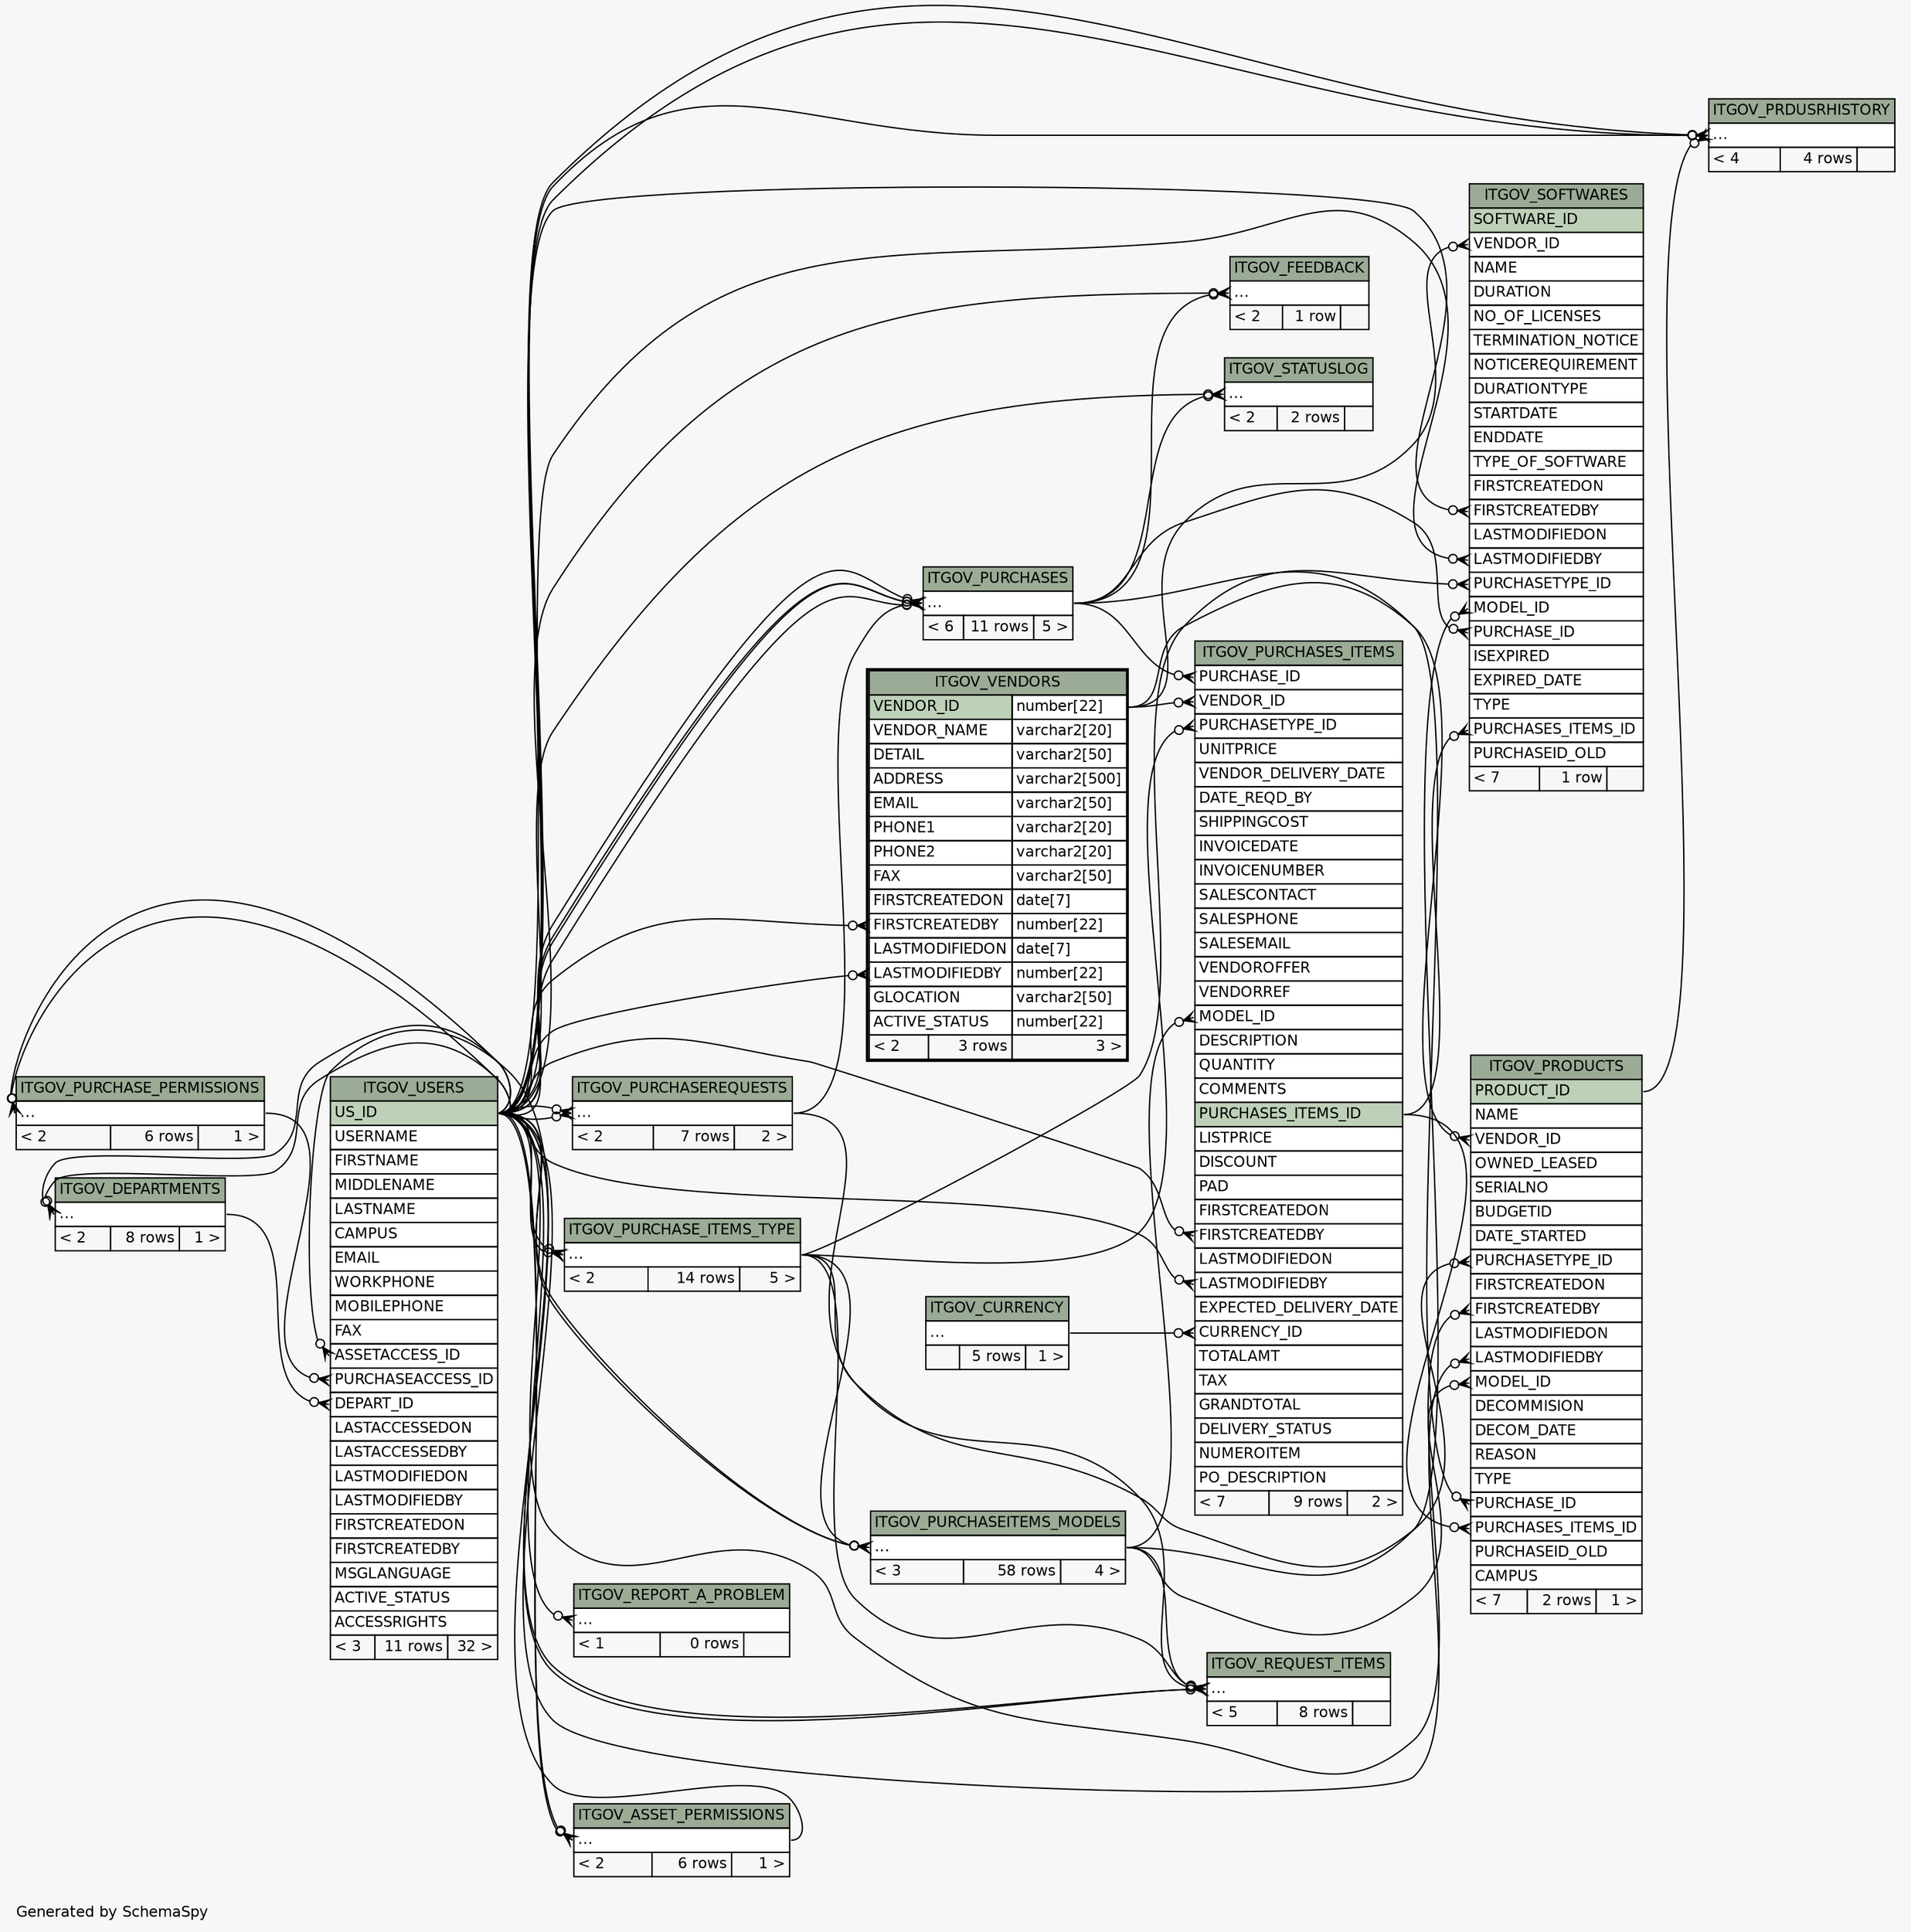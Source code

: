 // dot 2.28.0 on Windows 7 6.1
// SchemaSpy rev 590
digraph "twoDegreesRelationshipsDiagram" {
  graph [
    rankdir="RL"
    bgcolor="#f7f7f7"
    label="\nGenerated by SchemaSpy"
    labeljust="l"
    nodesep="0.18"
    ranksep="0.46"
    fontname="Helvetica"
    fontsize="11"
  ];
  node [
    fontname="Helvetica"
    fontsize="11"
    shape="plaintext"
  ];
  edge [
    arrowsize="0.8"
  ];
  "ITGOV_ASSET_PERMISSIONS":"elipses":w -> "ITGOV_USERS":"US_ID":e [arrowhead=none dir=back arrowtail=crowodot];
  "ITGOV_ASSET_PERMISSIONS":"elipses":w -> "ITGOV_USERS":"US_ID":e [arrowhead=none dir=back arrowtail=crowodot];
  "ITGOV_DEPARTMENTS":"elipses":w -> "ITGOV_USERS":"US_ID":e [arrowhead=none dir=back arrowtail=crowodot];
  "ITGOV_DEPARTMENTS":"elipses":w -> "ITGOV_USERS":"US_ID":e [arrowhead=none dir=back arrowtail=crowodot];
  "ITGOV_FEEDBACK":"elipses":w -> "ITGOV_PURCHASES":"elipses":e [arrowhead=none dir=back arrowtail=crowodot];
  "ITGOV_FEEDBACK":"elipses":w -> "ITGOV_USERS":"US_ID":e [arrowhead=none dir=back arrowtail=crowodot];
  "ITGOV_PRDUSRHISTORY":"elipses":w -> "ITGOV_USERS":"US_ID":e [arrowhead=none dir=back arrowtail=crowodot];
  "ITGOV_PRDUSRHISTORY":"elipses":w -> "ITGOV_USERS":"US_ID":e [arrowhead=none dir=back arrowtail=crowodot];
  "ITGOV_PRDUSRHISTORY":"elipses":w -> "ITGOV_PRODUCTS":"PRODUCT_ID":e [arrowhead=none dir=back arrowtail=crowodot];
  "ITGOV_PRDUSRHISTORY":"elipses":w -> "ITGOV_USERS":"US_ID":e [arrowhead=none dir=back arrowtail=crowodot];
  "ITGOV_PRODUCTS":"FIRSTCREATEDBY":w -> "ITGOV_USERS":"US_ID":e [arrowhead=none dir=back arrowtail=crowodot];
  "ITGOV_PRODUCTS":"LASTMODIFIEDBY":w -> "ITGOV_USERS":"US_ID":e [arrowhead=none dir=back arrowtail=crowodot];
  "ITGOV_PRODUCTS":"MODEL_ID":w -> "ITGOV_PURCHASEITEMS_MODELS":"elipses":e [arrowhead=none dir=back arrowtail=crowodot];
  "ITGOV_PRODUCTS":"PURCHASE_ID":w -> "ITGOV_PURCHASES":"elipses":e [arrowhead=none dir=back arrowtail=crowodot];
  "ITGOV_PRODUCTS":"PURCHASES_ITEMS_ID":w -> "ITGOV_PURCHASES_ITEMS":"PURCHASES_ITEMS_ID":e [arrowhead=none dir=back arrowtail=crowodot];
  "ITGOV_PRODUCTS":"PURCHASETYPE_ID":w -> "ITGOV_PURCHASE_ITEMS_TYPE":"elipses":e [arrowhead=none dir=back arrowtail=crowodot];
  "ITGOV_PRODUCTS":"VENDOR_ID":w -> "ITGOV_VENDORS":"VENDOR_ID.type":e [arrowhead=none dir=back arrowtail=crowodot];
  "ITGOV_PURCHASE_ITEMS_TYPE":"elipses":w -> "ITGOV_USERS":"US_ID":e [arrowhead=none dir=back arrowtail=crowodot];
  "ITGOV_PURCHASE_ITEMS_TYPE":"elipses":w -> "ITGOV_USERS":"US_ID":e [arrowhead=none dir=back arrowtail=crowodot];
  "ITGOV_PURCHASE_PERMISSIONS":"elipses":w -> "ITGOV_USERS":"US_ID":e [arrowhead=none dir=back arrowtail=crowodot];
  "ITGOV_PURCHASE_PERMISSIONS":"elipses":w -> "ITGOV_USERS":"US_ID":e [arrowhead=none dir=back arrowtail=crowodot];
  "ITGOV_PURCHASEITEMS_MODELS":"elipses":w -> "ITGOV_USERS":"US_ID":e [arrowhead=none dir=back arrowtail=crowodot];
  "ITGOV_PURCHASEITEMS_MODELS":"elipses":w -> "ITGOV_USERS":"US_ID":e [arrowhead=none dir=back arrowtail=crowodot];
  "ITGOV_PURCHASEITEMS_MODELS":"elipses":w -> "ITGOV_PURCHASE_ITEMS_TYPE":"elipses":e [arrowhead=none dir=back arrowtail=crowodot];
  "ITGOV_PURCHASEREQUESTS":"elipses":w -> "ITGOV_USERS":"US_ID":e [arrowhead=none dir=back arrowtail=crowodot];
  "ITGOV_PURCHASEREQUESTS":"elipses":w -> "ITGOV_USERS":"US_ID":e [arrowhead=none dir=back arrowtail=crowodot];
  "ITGOV_PURCHASES":"elipses":w -> "ITGOV_USERS":"US_ID":e [arrowhead=none dir=back arrowtail=crowodot];
  "ITGOV_PURCHASES":"elipses":w -> "ITGOV_USERS":"US_ID":e [arrowhead=none dir=back arrowtail=crowodot];
  "ITGOV_PURCHASES":"elipses":w -> "ITGOV_USERS":"US_ID":e [arrowhead=none dir=back arrowtail=crowodot];
  "ITGOV_PURCHASES":"elipses":w -> "ITGOV_PURCHASEREQUESTS":"elipses":e [arrowhead=none dir=back arrowtail=crowodot];
  "ITGOV_PURCHASES":"elipses":w -> "ITGOV_USERS":"US_ID":e [arrowhead=none dir=back arrowtail=crowodot];
  "ITGOV_PURCHASES_ITEMS":"CURRENCY_ID":w -> "ITGOV_CURRENCY":"elipses":e [arrowhead=none dir=back arrowtail=crowodot];
  "ITGOV_PURCHASES_ITEMS":"FIRSTCREATEDBY":w -> "ITGOV_USERS":"US_ID":e [arrowhead=none dir=back arrowtail=crowodot];
  "ITGOV_PURCHASES_ITEMS":"LASTMODIFIEDBY":w -> "ITGOV_USERS":"US_ID":e [arrowhead=none dir=back arrowtail=crowodot];
  "ITGOV_PURCHASES_ITEMS":"MODEL_ID":w -> "ITGOV_PURCHASEITEMS_MODELS":"elipses":e [arrowhead=none dir=back arrowtail=crowodot];
  "ITGOV_PURCHASES_ITEMS":"PURCHASE_ID":w -> "ITGOV_PURCHASES":"elipses":e [arrowhead=none dir=back arrowtail=crowodot];
  "ITGOV_PURCHASES_ITEMS":"PURCHASETYPE_ID":w -> "ITGOV_PURCHASE_ITEMS_TYPE":"elipses":e [arrowhead=none dir=back arrowtail=crowodot];
  "ITGOV_PURCHASES_ITEMS":"VENDOR_ID":w -> "ITGOV_VENDORS":"VENDOR_ID.type":e [arrowhead=none dir=back arrowtail=crowodot];
  "ITGOV_REPORT_A_PROBLEM":"elipses":w -> "ITGOV_USERS":"US_ID":e [arrowhead=none dir=back arrowtail=crowodot];
  "ITGOV_REQUEST_ITEMS":"elipses":w -> "ITGOV_USERS":"US_ID":e [arrowhead=none dir=back arrowtail=crowodot];
  "ITGOV_REQUEST_ITEMS":"elipses":w -> "ITGOV_USERS":"US_ID":e [arrowhead=none dir=back arrowtail=crowodot];
  "ITGOV_REQUEST_ITEMS":"elipses":w -> "ITGOV_PURCHASEITEMS_MODELS":"elipses":e [arrowhead=none dir=back arrowtail=crowodot];
  "ITGOV_REQUEST_ITEMS":"elipses":w -> "ITGOV_PURCHASE_ITEMS_TYPE":"elipses":e [arrowhead=none dir=back arrowtail=crowodot];
  "ITGOV_REQUEST_ITEMS":"elipses":w -> "ITGOV_PURCHASEREQUESTS":"elipses":e [arrowhead=none dir=back arrowtail=crowodot];
  "ITGOV_SOFTWARES":"FIRSTCREATEDBY":w -> "ITGOV_USERS":"US_ID":e [arrowhead=none dir=back arrowtail=crowodot];
  "ITGOV_SOFTWARES":"LASTMODIFIEDBY":w -> "ITGOV_USERS":"US_ID":e [arrowhead=none dir=back arrowtail=crowodot];
  "ITGOV_SOFTWARES":"MODEL_ID":w -> "ITGOV_PURCHASEITEMS_MODELS":"elipses":e [arrowhead=none dir=back arrowtail=crowodot];
  "ITGOV_SOFTWARES":"PURCHASE_ID":w -> "ITGOV_PURCHASES":"elipses":e [arrowhead=none dir=back arrowtail=crowodot];
  "ITGOV_SOFTWARES":"PURCHASES_ITEMS_ID":w -> "ITGOV_PURCHASES_ITEMS":"PURCHASES_ITEMS_ID":e [arrowhead=none dir=back arrowtail=crowodot];
  "ITGOV_SOFTWARES":"PURCHASETYPE_ID":w -> "ITGOV_PURCHASE_ITEMS_TYPE":"elipses":e [arrowhead=none dir=back arrowtail=crowodot];
  "ITGOV_SOFTWARES":"VENDOR_ID":w -> "ITGOV_VENDORS":"VENDOR_ID.type":e [arrowhead=none dir=back arrowtail=crowodot];
  "ITGOV_STATUSLOG":"elipses":w -> "ITGOV_USERS":"US_ID":e [arrowhead=none dir=back arrowtail=crowodot];
  "ITGOV_STATUSLOG":"elipses":w -> "ITGOV_PURCHASES":"elipses":e [arrowhead=none dir=back arrowtail=crowodot];
  "ITGOV_USERS":"ASSETACCESS_ID":w -> "ITGOV_ASSET_PERMISSIONS":"elipses":e [arrowhead=none dir=back arrowtail=crowodot];
  "ITGOV_USERS":"DEPART_ID":w -> "ITGOV_DEPARTMENTS":"elipses":e [arrowhead=none dir=back arrowtail=crowodot];
  "ITGOV_USERS":"PURCHASEACCESS_ID":w -> "ITGOV_PURCHASE_PERMISSIONS":"elipses":e [arrowhead=none dir=back arrowtail=crowodot];
  "ITGOV_VENDORS":"FIRSTCREATEDBY":w -> "ITGOV_USERS":"US_ID":e [arrowhead=none dir=back arrowtail=crowodot];
  "ITGOV_VENDORS":"LASTMODIFIEDBY":w -> "ITGOV_USERS":"US_ID":e [arrowhead=none dir=back arrowtail=crowodot];
  "ITGOV_ASSET_PERMISSIONS" [
    label=<
    <TABLE BORDER="0" CELLBORDER="1" CELLSPACING="0" BGCOLOR="#ffffff">
      <TR><TD COLSPAN="3" BGCOLOR="#9bab96" ALIGN="CENTER">ITGOV_ASSET_PERMISSIONS</TD></TR>
      <TR><TD PORT="elipses" COLSPAN="3" ALIGN="LEFT">...</TD></TR>
      <TR><TD ALIGN="LEFT" BGCOLOR="#f7f7f7">&lt; 2</TD><TD ALIGN="RIGHT" BGCOLOR="#f7f7f7">6 rows</TD><TD ALIGN="RIGHT" BGCOLOR="#f7f7f7">1 &gt;</TD></TR>
    </TABLE>>
    URL="ITGOV_ASSET_PERMISSIONS.html"
    tooltip="ITGOV_ASSET_PERMISSIONS"
  ];
  "ITGOV_CURRENCY" [
    label=<
    <TABLE BORDER="0" CELLBORDER="1" CELLSPACING="0" BGCOLOR="#ffffff">
      <TR><TD COLSPAN="3" BGCOLOR="#9bab96" ALIGN="CENTER">ITGOV_CURRENCY</TD></TR>
      <TR><TD PORT="elipses" COLSPAN="3" ALIGN="LEFT">...</TD></TR>
      <TR><TD ALIGN="LEFT" BGCOLOR="#f7f7f7">  </TD><TD ALIGN="RIGHT" BGCOLOR="#f7f7f7">5 rows</TD><TD ALIGN="RIGHT" BGCOLOR="#f7f7f7">1 &gt;</TD></TR>
    </TABLE>>
    URL="ITGOV_CURRENCY.html"
    tooltip="ITGOV_CURRENCY"
  ];
  "ITGOV_DEPARTMENTS" [
    label=<
    <TABLE BORDER="0" CELLBORDER="1" CELLSPACING="0" BGCOLOR="#ffffff">
      <TR><TD COLSPAN="3" BGCOLOR="#9bab96" ALIGN="CENTER">ITGOV_DEPARTMENTS</TD></TR>
      <TR><TD PORT="elipses" COLSPAN="3" ALIGN="LEFT">...</TD></TR>
      <TR><TD ALIGN="LEFT" BGCOLOR="#f7f7f7">&lt; 2</TD><TD ALIGN="RIGHT" BGCOLOR="#f7f7f7">8 rows</TD><TD ALIGN="RIGHT" BGCOLOR="#f7f7f7">1 &gt;</TD></TR>
    </TABLE>>
    URL="ITGOV_DEPARTMENTS.html"
    tooltip="ITGOV_DEPARTMENTS"
  ];
  "ITGOV_FEEDBACK" [
    label=<
    <TABLE BORDER="0" CELLBORDER="1" CELLSPACING="0" BGCOLOR="#ffffff">
      <TR><TD COLSPAN="3" BGCOLOR="#9bab96" ALIGN="CENTER">ITGOV_FEEDBACK</TD></TR>
      <TR><TD PORT="elipses" COLSPAN="3" ALIGN="LEFT">...</TD></TR>
      <TR><TD ALIGN="LEFT" BGCOLOR="#f7f7f7">&lt; 2</TD><TD ALIGN="RIGHT" BGCOLOR="#f7f7f7">1 row</TD><TD ALIGN="RIGHT" BGCOLOR="#f7f7f7">  </TD></TR>
    </TABLE>>
    URL="ITGOV_FEEDBACK.html"
    tooltip="ITGOV_FEEDBACK"
  ];
  "ITGOV_PRDUSRHISTORY" [
    label=<
    <TABLE BORDER="0" CELLBORDER="1" CELLSPACING="0" BGCOLOR="#ffffff">
      <TR><TD COLSPAN="3" BGCOLOR="#9bab96" ALIGN="CENTER">ITGOV_PRDUSRHISTORY</TD></TR>
      <TR><TD PORT="elipses" COLSPAN="3" ALIGN="LEFT">...</TD></TR>
      <TR><TD ALIGN="LEFT" BGCOLOR="#f7f7f7">&lt; 4</TD><TD ALIGN="RIGHT" BGCOLOR="#f7f7f7">4 rows</TD><TD ALIGN="RIGHT" BGCOLOR="#f7f7f7">  </TD></TR>
    </TABLE>>
    URL="ITGOV_PRDUSRHISTORY.html"
    tooltip="ITGOV_PRDUSRHISTORY"
  ];
  "ITGOV_PRODUCTS" [
    label=<
    <TABLE BORDER="0" CELLBORDER="1" CELLSPACING="0" BGCOLOR="#ffffff">
      <TR><TD COLSPAN="3" BGCOLOR="#9bab96" ALIGN="CENTER">ITGOV_PRODUCTS</TD></TR>
      <TR><TD PORT="PRODUCT_ID" COLSPAN="3" BGCOLOR="#bed1b8" ALIGN="LEFT">PRODUCT_ID</TD></TR>
      <TR><TD PORT="NAME" COLSPAN="3" ALIGN="LEFT">NAME</TD></TR>
      <TR><TD PORT="VENDOR_ID" COLSPAN="3" ALIGN="LEFT">VENDOR_ID</TD></TR>
      <TR><TD PORT="OWNED_LEASED" COLSPAN="3" ALIGN="LEFT">OWNED_LEASED</TD></TR>
      <TR><TD PORT="SERIALNO" COLSPAN="3" ALIGN="LEFT">SERIALNO</TD></TR>
      <TR><TD PORT="BUDGETID" COLSPAN="3" ALIGN="LEFT">BUDGETID</TD></TR>
      <TR><TD PORT="DATE_STARTED" COLSPAN="3" ALIGN="LEFT">DATE_STARTED</TD></TR>
      <TR><TD PORT="PURCHASETYPE_ID" COLSPAN="3" ALIGN="LEFT">PURCHASETYPE_ID</TD></TR>
      <TR><TD PORT="FIRSTCREATEDON" COLSPAN="3" ALIGN="LEFT">FIRSTCREATEDON</TD></TR>
      <TR><TD PORT="FIRSTCREATEDBY" COLSPAN="3" ALIGN="LEFT">FIRSTCREATEDBY</TD></TR>
      <TR><TD PORT="LASTMODIFIEDON" COLSPAN="3" ALIGN="LEFT">LASTMODIFIEDON</TD></TR>
      <TR><TD PORT="LASTMODIFIEDBY" COLSPAN="3" ALIGN="LEFT">LASTMODIFIEDBY</TD></TR>
      <TR><TD PORT="MODEL_ID" COLSPAN="3" ALIGN="LEFT">MODEL_ID</TD></TR>
      <TR><TD PORT="DECOMMISION" COLSPAN="3" ALIGN="LEFT">DECOMMISION</TD></TR>
      <TR><TD PORT="DECOM_DATE" COLSPAN="3" ALIGN="LEFT">DECOM_DATE</TD></TR>
      <TR><TD PORT="REASON" COLSPAN="3" ALIGN="LEFT">REASON</TD></TR>
      <TR><TD PORT="TYPE" COLSPAN="3" ALIGN="LEFT">TYPE</TD></TR>
      <TR><TD PORT="PURCHASE_ID" COLSPAN="3" ALIGN="LEFT">PURCHASE_ID</TD></TR>
      <TR><TD PORT="PURCHASES_ITEMS_ID" COLSPAN="3" ALIGN="LEFT">PURCHASES_ITEMS_ID</TD></TR>
      <TR><TD PORT="PURCHASEID_OLD" COLSPAN="3" ALIGN="LEFT">PURCHASEID_OLD</TD></TR>
      <TR><TD PORT="CAMPUS" COLSPAN="3" ALIGN="LEFT">CAMPUS</TD></TR>
      <TR><TD ALIGN="LEFT" BGCOLOR="#f7f7f7">&lt; 7</TD><TD ALIGN="RIGHT" BGCOLOR="#f7f7f7">2 rows</TD><TD ALIGN="RIGHT" BGCOLOR="#f7f7f7">1 &gt;</TD></TR>
    </TABLE>>
    URL="ITGOV_PRODUCTS.html"
    tooltip="ITGOV_PRODUCTS"
  ];
  "ITGOV_PURCHASE_ITEMS_TYPE" [
    label=<
    <TABLE BORDER="0" CELLBORDER="1" CELLSPACING="0" BGCOLOR="#ffffff">
      <TR><TD COLSPAN="3" BGCOLOR="#9bab96" ALIGN="CENTER">ITGOV_PURCHASE_ITEMS_TYPE</TD></TR>
      <TR><TD PORT="elipses" COLSPAN="3" ALIGN="LEFT">...</TD></TR>
      <TR><TD ALIGN="LEFT" BGCOLOR="#f7f7f7">&lt; 2</TD><TD ALIGN="RIGHT" BGCOLOR="#f7f7f7">14 rows</TD><TD ALIGN="RIGHT" BGCOLOR="#f7f7f7">5 &gt;</TD></TR>
    </TABLE>>
    URL="ITGOV_PURCHASE_ITEMS_TYPE.html"
    tooltip="ITGOV_PURCHASE_ITEMS_TYPE"
  ];
  "ITGOV_PURCHASE_PERMISSIONS" [
    label=<
    <TABLE BORDER="0" CELLBORDER="1" CELLSPACING="0" BGCOLOR="#ffffff">
      <TR><TD COLSPAN="3" BGCOLOR="#9bab96" ALIGN="CENTER">ITGOV_PURCHASE_PERMISSIONS</TD></TR>
      <TR><TD PORT="elipses" COLSPAN="3" ALIGN="LEFT">...</TD></TR>
      <TR><TD ALIGN="LEFT" BGCOLOR="#f7f7f7">&lt; 2</TD><TD ALIGN="RIGHT" BGCOLOR="#f7f7f7">6 rows</TD><TD ALIGN="RIGHT" BGCOLOR="#f7f7f7">1 &gt;</TD></TR>
    </TABLE>>
    URL="ITGOV_PURCHASE_PERMISSIONS.html"
    tooltip="ITGOV_PURCHASE_PERMISSIONS"
  ];
  "ITGOV_PURCHASEITEMS_MODELS" [
    label=<
    <TABLE BORDER="0" CELLBORDER="1" CELLSPACING="0" BGCOLOR="#ffffff">
      <TR><TD COLSPAN="3" BGCOLOR="#9bab96" ALIGN="CENTER">ITGOV_PURCHASEITEMS_MODELS</TD></TR>
      <TR><TD PORT="elipses" COLSPAN="3" ALIGN="LEFT">...</TD></TR>
      <TR><TD ALIGN="LEFT" BGCOLOR="#f7f7f7">&lt; 3</TD><TD ALIGN="RIGHT" BGCOLOR="#f7f7f7">58 rows</TD><TD ALIGN="RIGHT" BGCOLOR="#f7f7f7">4 &gt;</TD></TR>
    </TABLE>>
    URL="ITGOV_PURCHASEITEMS_MODELS.html"
    tooltip="ITGOV_PURCHASEITEMS_MODELS"
  ];
  "ITGOV_PURCHASEREQUESTS" [
    label=<
    <TABLE BORDER="0" CELLBORDER="1" CELLSPACING="0" BGCOLOR="#ffffff">
      <TR><TD COLSPAN="3" BGCOLOR="#9bab96" ALIGN="CENTER">ITGOV_PURCHASEREQUESTS</TD></TR>
      <TR><TD PORT="elipses" COLSPAN="3" ALIGN="LEFT">...</TD></TR>
      <TR><TD ALIGN="LEFT" BGCOLOR="#f7f7f7">&lt; 2</TD><TD ALIGN="RIGHT" BGCOLOR="#f7f7f7">7 rows</TD><TD ALIGN="RIGHT" BGCOLOR="#f7f7f7">2 &gt;</TD></TR>
    </TABLE>>
    URL="ITGOV_PURCHASEREQUESTS.html"
    tooltip="ITGOV_PURCHASEREQUESTS"
  ];
  "ITGOV_PURCHASES" [
    label=<
    <TABLE BORDER="0" CELLBORDER="1" CELLSPACING="0" BGCOLOR="#ffffff">
      <TR><TD COLSPAN="3" BGCOLOR="#9bab96" ALIGN="CENTER">ITGOV_PURCHASES</TD></TR>
      <TR><TD PORT="elipses" COLSPAN="3" ALIGN="LEFT">...</TD></TR>
      <TR><TD ALIGN="LEFT" BGCOLOR="#f7f7f7">&lt; 6</TD><TD ALIGN="RIGHT" BGCOLOR="#f7f7f7">11 rows</TD><TD ALIGN="RIGHT" BGCOLOR="#f7f7f7">5 &gt;</TD></TR>
    </TABLE>>
    URL="ITGOV_PURCHASES.html"
    tooltip="ITGOV_PURCHASES"
  ];
  "ITGOV_PURCHASES_ITEMS" [
    label=<
    <TABLE BORDER="0" CELLBORDER="1" CELLSPACING="0" BGCOLOR="#ffffff">
      <TR><TD COLSPAN="3" BGCOLOR="#9bab96" ALIGN="CENTER">ITGOV_PURCHASES_ITEMS</TD></TR>
      <TR><TD PORT="PURCHASE_ID" COLSPAN="3" ALIGN="LEFT">PURCHASE_ID</TD></TR>
      <TR><TD PORT="VENDOR_ID" COLSPAN="3" ALIGN="LEFT">VENDOR_ID</TD></TR>
      <TR><TD PORT="PURCHASETYPE_ID" COLSPAN="3" ALIGN="LEFT">PURCHASETYPE_ID</TD></TR>
      <TR><TD PORT="UNITPRICE" COLSPAN="3" ALIGN="LEFT">UNITPRICE</TD></TR>
      <TR><TD PORT="VENDOR_DELIVERY_DATE" COLSPAN="3" ALIGN="LEFT">VENDOR_DELIVERY_DATE</TD></TR>
      <TR><TD PORT="DATE_REQD_BY" COLSPAN="3" ALIGN="LEFT">DATE_REQD_BY</TD></TR>
      <TR><TD PORT="SHIPPINGCOST" COLSPAN="3" ALIGN="LEFT">SHIPPINGCOST</TD></TR>
      <TR><TD PORT="INVOICEDATE" COLSPAN="3" ALIGN="LEFT">INVOICEDATE</TD></TR>
      <TR><TD PORT="INVOICENUMBER" COLSPAN="3" ALIGN="LEFT">INVOICENUMBER</TD></TR>
      <TR><TD PORT="SALESCONTACT" COLSPAN="3" ALIGN="LEFT">SALESCONTACT</TD></TR>
      <TR><TD PORT="SALESPHONE" COLSPAN="3" ALIGN="LEFT">SALESPHONE</TD></TR>
      <TR><TD PORT="SALESEMAIL" COLSPAN="3" ALIGN="LEFT">SALESEMAIL</TD></TR>
      <TR><TD PORT="VENDOROFFER" COLSPAN="3" ALIGN="LEFT">VENDOROFFER</TD></TR>
      <TR><TD PORT="VENDORREF" COLSPAN="3" ALIGN="LEFT">VENDORREF</TD></TR>
      <TR><TD PORT="MODEL_ID" COLSPAN="3" ALIGN="LEFT">MODEL_ID</TD></TR>
      <TR><TD PORT="DESCRIPTION" COLSPAN="3" ALIGN="LEFT">DESCRIPTION</TD></TR>
      <TR><TD PORT="QUANTITY" COLSPAN="3" ALIGN="LEFT">QUANTITY</TD></TR>
      <TR><TD PORT="COMMENTS" COLSPAN="3" ALIGN="LEFT">COMMENTS</TD></TR>
      <TR><TD PORT="PURCHASES_ITEMS_ID" COLSPAN="3" BGCOLOR="#bed1b8" ALIGN="LEFT">PURCHASES_ITEMS_ID</TD></TR>
      <TR><TD PORT="LISTPRICE" COLSPAN="3" ALIGN="LEFT">LISTPRICE</TD></TR>
      <TR><TD PORT="DISCOUNT" COLSPAN="3" ALIGN="LEFT">DISCOUNT</TD></TR>
      <TR><TD PORT="PAD" COLSPAN="3" ALIGN="LEFT">PAD</TD></TR>
      <TR><TD PORT="FIRSTCREATEDON" COLSPAN="3" ALIGN="LEFT">FIRSTCREATEDON</TD></TR>
      <TR><TD PORT="FIRSTCREATEDBY" COLSPAN="3" ALIGN="LEFT">FIRSTCREATEDBY</TD></TR>
      <TR><TD PORT="LASTMODIFIEDON" COLSPAN="3" ALIGN="LEFT">LASTMODIFIEDON</TD></TR>
      <TR><TD PORT="LASTMODIFIEDBY" COLSPAN="3" ALIGN="LEFT">LASTMODIFIEDBY</TD></TR>
      <TR><TD PORT="EXPECTED_DELIVERY_DATE" COLSPAN="3" ALIGN="LEFT">EXPECTED_DELIVERY_DATE</TD></TR>
      <TR><TD PORT="CURRENCY_ID" COLSPAN="3" ALIGN="LEFT">CURRENCY_ID</TD></TR>
      <TR><TD PORT="TOTALAMT" COLSPAN="3" ALIGN="LEFT">TOTALAMT</TD></TR>
      <TR><TD PORT="TAX" COLSPAN="3" ALIGN="LEFT">TAX</TD></TR>
      <TR><TD PORT="GRANDTOTAL" COLSPAN="3" ALIGN="LEFT">GRANDTOTAL</TD></TR>
      <TR><TD PORT="DELIVERY_STATUS" COLSPAN="3" ALIGN="LEFT">DELIVERY_STATUS</TD></TR>
      <TR><TD PORT="NUMEROITEM" COLSPAN="3" ALIGN="LEFT">NUMEROITEM</TD></TR>
      <TR><TD PORT="PO_DESCRIPTION" COLSPAN="3" ALIGN="LEFT">PO_DESCRIPTION</TD></TR>
      <TR><TD ALIGN="LEFT" BGCOLOR="#f7f7f7">&lt; 7</TD><TD ALIGN="RIGHT" BGCOLOR="#f7f7f7">9 rows</TD><TD ALIGN="RIGHT" BGCOLOR="#f7f7f7">2 &gt;</TD></TR>
    </TABLE>>
    URL="ITGOV_PURCHASES_ITEMS.html"
    tooltip="ITGOV_PURCHASES_ITEMS"
  ];
  "ITGOV_REPORT_A_PROBLEM" [
    label=<
    <TABLE BORDER="0" CELLBORDER="1" CELLSPACING="0" BGCOLOR="#ffffff">
      <TR><TD COLSPAN="3" BGCOLOR="#9bab96" ALIGN="CENTER">ITGOV_REPORT_A_PROBLEM</TD></TR>
      <TR><TD PORT="elipses" COLSPAN="3" ALIGN="LEFT">...</TD></TR>
      <TR><TD ALIGN="LEFT" BGCOLOR="#f7f7f7">&lt; 1</TD><TD ALIGN="RIGHT" BGCOLOR="#f7f7f7">0 rows</TD><TD ALIGN="RIGHT" BGCOLOR="#f7f7f7">  </TD></TR>
    </TABLE>>
    URL="ITGOV_REPORT_A_PROBLEM.html"
    tooltip="ITGOV_REPORT_A_PROBLEM"
  ];
  "ITGOV_REQUEST_ITEMS" [
    label=<
    <TABLE BORDER="0" CELLBORDER="1" CELLSPACING="0" BGCOLOR="#ffffff">
      <TR><TD COLSPAN="3" BGCOLOR="#9bab96" ALIGN="CENTER">ITGOV_REQUEST_ITEMS</TD></TR>
      <TR><TD PORT="elipses" COLSPAN="3" ALIGN="LEFT">...</TD></TR>
      <TR><TD ALIGN="LEFT" BGCOLOR="#f7f7f7">&lt; 5</TD><TD ALIGN="RIGHT" BGCOLOR="#f7f7f7">8 rows</TD><TD ALIGN="RIGHT" BGCOLOR="#f7f7f7">  </TD></TR>
    </TABLE>>
    URL="ITGOV_REQUEST_ITEMS.html"
    tooltip="ITGOV_REQUEST_ITEMS"
  ];
  "ITGOV_SOFTWARES" [
    label=<
    <TABLE BORDER="0" CELLBORDER="1" CELLSPACING="0" BGCOLOR="#ffffff">
      <TR><TD COLSPAN="3" BGCOLOR="#9bab96" ALIGN="CENTER">ITGOV_SOFTWARES</TD></TR>
      <TR><TD PORT="SOFTWARE_ID" COLSPAN="3" BGCOLOR="#bed1b8" ALIGN="LEFT">SOFTWARE_ID</TD></TR>
      <TR><TD PORT="VENDOR_ID" COLSPAN="3" ALIGN="LEFT">VENDOR_ID</TD></TR>
      <TR><TD PORT="NAME" COLSPAN="3" ALIGN="LEFT">NAME</TD></TR>
      <TR><TD PORT="DURATION" COLSPAN="3" ALIGN="LEFT">DURATION</TD></TR>
      <TR><TD PORT="NO_OF_LICENSES" COLSPAN="3" ALIGN="LEFT">NO_OF_LICENSES</TD></TR>
      <TR><TD PORT="TERMINATION_NOTICE" COLSPAN="3" ALIGN="LEFT">TERMINATION_NOTICE</TD></TR>
      <TR><TD PORT="NOTICEREQUIREMENT" COLSPAN="3" ALIGN="LEFT">NOTICEREQUIREMENT</TD></TR>
      <TR><TD PORT="DURATIONTYPE" COLSPAN="3" ALIGN="LEFT">DURATIONTYPE</TD></TR>
      <TR><TD PORT="STARTDATE" COLSPAN="3" ALIGN="LEFT">STARTDATE</TD></TR>
      <TR><TD PORT="ENDDATE" COLSPAN="3" ALIGN="LEFT">ENDDATE</TD></TR>
      <TR><TD PORT="TYPE_OF_SOFTWARE" COLSPAN="3" ALIGN="LEFT">TYPE_OF_SOFTWARE</TD></TR>
      <TR><TD PORT="FIRSTCREATEDON" COLSPAN="3" ALIGN="LEFT">FIRSTCREATEDON</TD></TR>
      <TR><TD PORT="FIRSTCREATEDBY" COLSPAN="3" ALIGN="LEFT">FIRSTCREATEDBY</TD></TR>
      <TR><TD PORT="LASTMODIFIEDON" COLSPAN="3" ALIGN="LEFT">LASTMODIFIEDON</TD></TR>
      <TR><TD PORT="LASTMODIFIEDBY" COLSPAN="3" ALIGN="LEFT">LASTMODIFIEDBY</TD></TR>
      <TR><TD PORT="PURCHASETYPE_ID" COLSPAN="3" ALIGN="LEFT">PURCHASETYPE_ID</TD></TR>
      <TR><TD PORT="MODEL_ID" COLSPAN="3" ALIGN="LEFT">MODEL_ID</TD></TR>
      <TR><TD PORT="PURCHASE_ID" COLSPAN="3" ALIGN="LEFT">PURCHASE_ID</TD></TR>
      <TR><TD PORT="ISEXPIRED" COLSPAN="3" ALIGN="LEFT">ISEXPIRED</TD></TR>
      <TR><TD PORT="EXPIRED_DATE" COLSPAN="3" ALIGN="LEFT">EXPIRED_DATE</TD></TR>
      <TR><TD PORT="TYPE" COLSPAN="3" ALIGN="LEFT">TYPE</TD></TR>
      <TR><TD PORT="PURCHASES_ITEMS_ID" COLSPAN="3" ALIGN="LEFT">PURCHASES_ITEMS_ID</TD></TR>
      <TR><TD PORT="PURCHASEID_OLD" COLSPAN="3" ALIGN="LEFT">PURCHASEID_OLD</TD></TR>
      <TR><TD ALIGN="LEFT" BGCOLOR="#f7f7f7">&lt; 7</TD><TD ALIGN="RIGHT" BGCOLOR="#f7f7f7">1 row</TD><TD ALIGN="RIGHT" BGCOLOR="#f7f7f7">  </TD></TR>
    </TABLE>>
    URL="ITGOV_SOFTWARES.html"
    tooltip="ITGOV_SOFTWARES"
  ];
  "ITGOV_STATUSLOG" [
    label=<
    <TABLE BORDER="0" CELLBORDER="1" CELLSPACING="0" BGCOLOR="#ffffff">
      <TR><TD COLSPAN="3" BGCOLOR="#9bab96" ALIGN="CENTER">ITGOV_STATUSLOG</TD></TR>
      <TR><TD PORT="elipses" COLSPAN="3" ALIGN="LEFT">...</TD></TR>
      <TR><TD ALIGN="LEFT" BGCOLOR="#f7f7f7">&lt; 2</TD><TD ALIGN="RIGHT" BGCOLOR="#f7f7f7">2 rows</TD><TD ALIGN="RIGHT" BGCOLOR="#f7f7f7">  </TD></TR>
    </TABLE>>
    URL="ITGOV_STATUSLOG.html"
    tooltip="ITGOV_STATUSLOG"
  ];
  "ITGOV_USERS" [
    label=<
    <TABLE BORDER="0" CELLBORDER="1" CELLSPACING="0" BGCOLOR="#ffffff">
      <TR><TD COLSPAN="3" BGCOLOR="#9bab96" ALIGN="CENTER">ITGOV_USERS</TD></TR>
      <TR><TD PORT="US_ID" COLSPAN="3" BGCOLOR="#bed1b8" ALIGN="LEFT">US_ID</TD></TR>
      <TR><TD PORT="USERNAME" COLSPAN="3" ALIGN="LEFT">USERNAME</TD></TR>
      <TR><TD PORT="FIRSTNAME" COLSPAN="3" ALIGN="LEFT">FIRSTNAME</TD></TR>
      <TR><TD PORT="MIDDLENAME" COLSPAN="3" ALIGN="LEFT">MIDDLENAME</TD></TR>
      <TR><TD PORT="LASTNAME" COLSPAN="3" ALIGN="LEFT">LASTNAME</TD></TR>
      <TR><TD PORT="CAMPUS" COLSPAN="3" ALIGN="LEFT">CAMPUS</TD></TR>
      <TR><TD PORT="EMAIL" COLSPAN="3" ALIGN="LEFT">EMAIL</TD></TR>
      <TR><TD PORT="WORKPHONE" COLSPAN="3" ALIGN="LEFT">WORKPHONE</TD></TR>
      <TR><TD PORT="MOBILEPHONE" COLSPAN="3" ALIGN="LEFT">MOBILEPHONE</TD></TR>
      <TR><TD PORT="FAX" COLSPAN="3" ALIGN="LEFT">FAX</TD></TR>
      <TR><TD PORT="ASSETACCESS_ID" COLSPAN="3" ALIGN="LEFT">ASSETACCESS_ID</TD></TR>
      <TR><TD PORT="PURCHASEACCESS_ID" COLSPAN="3" ALIGN="LEFT">PURCHASEACCESS_ID</TD></TR>
      <TR><TD PORT="DEPART_ID" COLSPAN="3" ALIGN="LEFT">DEPART_ID</TD></TR>
      <TR><TD PORT="LASTACCESSEDON" COLSPAN="3" ALIGN="LEFT">LASTACCESSEDON</TD></TR>
      <TR><TD PORT="LASTACCESSEDBY" COLSPAN="3" ALIGN="LEFT">LASTACCESSEDBY</TD></TR>
      <TR><TD PORT="LASTMODIFIEDON" COLSPAN="3" ALIGN="LEFT">LASTMODIFIEDON</TD></TR>
      <TR><TD PORT="LASTMODIFIEDBY" COLSPAN="3" ALIGN="LEFT">LASTMODIFIEDBY</TD></TR>
      <TR><TD PORT="FIRSTCREATEDON" COLSPAN="3" ALIGN="LEFT">FIRSTCREATEDON</TD></TR>
      <TR><TD PORT="FIRSTCREATEDBY" COLSPAN="3" ALIGN="LEFT">FIRSTCREATEDBY</TD></TR>
      <TR><TD PORT="MSGLANGUAGE" COLSPAN="3" ALIGN="LEFT">MSGLANGUAGE</TD></TR>
      <TR><TD PORT="ACTIVE_STATUS" COLSPAN="3" ALIGN="LEFT">ACTIVE_STATUS</TD></TR>
      <TR><TD PORT="ACCESSRIGHTS" COLSPAN="3" ALIGN="LEFT">ACCESSRIGHTS</TD></TR>
      <TR><TD ALIGN="LEFT" BGCOLOR="#f7f7f7">&lt; 3</TD><TD ALIGN="RIGHT" BGCOLOR="#f7f7f7">11 rows</TD><TD ALIGN="RIGHT" BGCOLOR="#f7f7f7">32 &gt;</TD></TR>
    </TABLE>>
    URL="ITGOV_USERS.html"
    tooltip="ITGOV_USERS"
  ];
  "ITGOV_VENDORS" [
    label=<
    <TABLE BORDER="2" CELLBORDER="1" CELLSPACING="0" BGCOLOR="#ffffff">
      <TR><TD COLSPAN="3" BGCOLOR="#9bab96" ALIGN="CENTER">ITGOV_VENDORS</TD></TR>
      <TR><TD PORT="VENDOR_ID" COLSPAN="2" BGCOLOR="#bed1b8" ALIGN="LEFT">VENDOR_ID</TD><TD PORT="VENDOR_ID.type" ALIGN="LEFT">number[22]</TD></TR>
      <TR><TD PORT="VENDOR_NAME" COLSPAN="2" ALIGN="LEFT">VENDOR_NAME</TD><TD PORT="VENDOR_NAME.type" ALIGN="LEFT">varchar2[20]</TD></TR>
      <TR><TD PORT="DETAIL" COLSPAN="2" ALIGN="LEFT">DETAIL</TD><TD PORT="DETAIL.type" ALIGN="LEFT">varchar2[50]</TD></TR>
      <TR><TD PORT="ADDRESS" COLSPAN="2" ALIGN="LEFT">ADDRESS</TD><TD PORT="ADDRESS.type" ALIGN="LEFT">varchar2[500]</TD></TR>
      <TR><TD PORT="EMAIL" COLSPAN="2" ALIGN="LEFT">EMAIL</TD><TD PORT="EMAIL.type" ALIGN="LEFT">varchar2[50]</TD></TR>
      <TR><TD PORT="PHONE1" COLSPAN="2" ALIGN="LEFT">PHONE1</TD><TD PORT="PHONE1.type" ALIGN="LEFT">varchar2[20]</TD></TR>
      <TR><TD PORT="PHONE2" COLSPAN="2" ALIGN="LEFT">PHONE2</TD><TD PORT="PHONE2.type" ALIGN="LEFT">varchar2[20]</TD></TR>
      <TR><TD PORT="FAX" COLSPAN="2" ALIGN="LEFT">FAX</TD><TD PORT="FAX.type" ALIGN="LEFT">varchar2[50]</TD></TR>
      <TR><TD PORT="FIRSTCREATEDON" COLSPAN="2" ALIGN="LEFT">FIRSTCREATEDON</TD><TD PORT="FIRSTCREATEDON.type" ALIGN="LEFT">date[7]</TD></TR>
      <TR><TD PORT="FIRSTCREATEDBY" COLSPAN="2" ALIGN="LEFT">FIRSTCREATEDBY</TD><TD PORT="FIRSTCREATEDBY.type" ALIGN="LEFT">number[22]</TD></TR>
      <TR><TD PORT="LASTMODIFIEDON" COLSPAN="2" ALIGN="LEFT">LASTMODIFIEDON</TD><TD PORT="LASTMODIFIEDON.type" ALIGN="LEFT">date[7]</TD></TR>
      <TR><TD PORT="LASTMODIFIEDBY" COLSPAN="2" ALIGN="LEFT">LASTMODIFIEDBY</TD><TD PORT="LASTMODIFIEDBY.type" ALIGN="LEFT">number[22]</TD></TR>
      <TR><TD PORT="GLOCATION" COLSPAN="2" ALIGN="LEFT">GLOCATION</TD><TD PORT="GLOCATION.type" ALIGN="LEFT">varchar2[50]</TD></TR>
      <TR><TD PORT="ACTIVE_STATUS" COLSPAN="2" ALIGN="LEFT">ACTIVE_STATUS</TD><TD PORT="ACTIVE_STATUS.type" ALIGN="LEFT">number[22]</TD></TR>
      <TR><TD ALIGN="LEFT" BGCOLOR="#f7f7f7">&lt; 2</TD><TD ALIGN="RIGHT" BGCOLOR="#f7f7f7">3 rows</TD><TD ALIGN="RIGHT" BGCOLOR="#f7f7f7">3 &gt;</TD></TR>
    </TABLE>>
    URL="ITGOV_VENDORS.html"
    tooltip="ITGOV_VENDORS"
  ];
}
